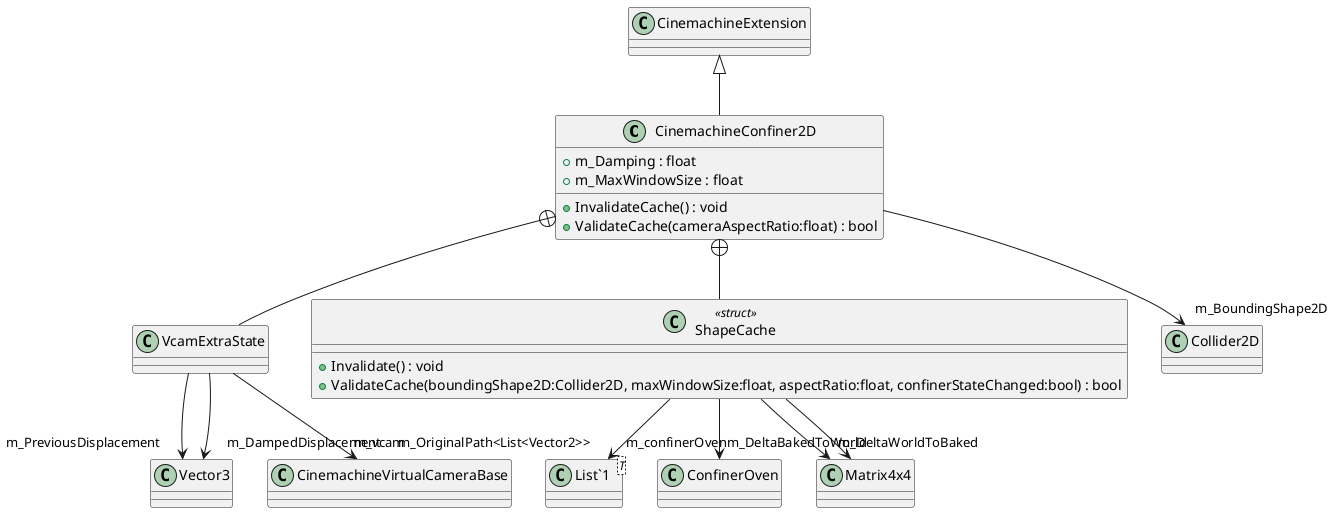 @startuml
class CinemachineConfiner2D {
    + m_Damping : float
    + m_MaxWindowSize : float
    + InvalidateCache() : void
    + ValidateCache(cameraAspectRatio:float) : bool
}
class VcamExtraState {
}
class ShapeCache <<struct>> {
    + Invalidate() : void
    + ValidateCache(boundingShape2D:Collider2D, maxWindowSize:float, aspectRatio:float, confinerStateChanged:bool) : bool
}
class "List`1"<T> {
}
CinemachineExtension <|-- CinemachineConfiner2D
CinemachineConfiner2D --> "m_BoundingShape2D" Collider2D
CinemachineConfiner2D +-- VcamExtraState
VcamExtraState --> "m_PreviousDisplacement" Vector3
VcamExtraState --> "m_DampedDisplacement" Vector3
VcamExtraState --> "m_vcam" CinemachineVirtualCameraBase
CinemachineConfiner2D +-- ShapeCache
ShapeCache --> "m_confinerOven" ConfinerOven
ShapeCache --> "m_OriginalPath<List<Vector2>>" "List`1"
ShapeCache --> "m_DeltaWorldToBaked" Matrix4x4
ShapeCache --> "m_DeltaBakedToWorld" Matrix4x4
@enduml

